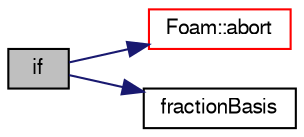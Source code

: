 digraph "if"
{
  bgcolor="transparent";
  edge [fontname="FreeSans",fontsize="10",labelfontname="FreeSans",labelfontsize="10"];
  node [fontname="FreeSans",fontsize="10",shape=record];
  rankdir="LR";
  Node53 [label="if",height=0.2,width=0.4,color="black", fillcolor="grey75", style="filled", fontcolor="black"];
  Node53 -> Node54 [color="midnightblue",fontsize="10",style="solid",fontname="FreeSans"];
  Node54 [label="Foam::abort",height=0.2,width=0.4,color="red",URL="$a21124.html#a447107a607d03e417307c203fa5fb44b"];
  Node53 -> Node97 [color="midnightblue",fontsize="10",style="solid",fontname="FreeSans"];
  Node97 [label="fractionBasis",height=0.2,width=0.4,color="black",URL="$a19715.html#af98cee7fe45167d1c29b2278f01ef496"];
}
